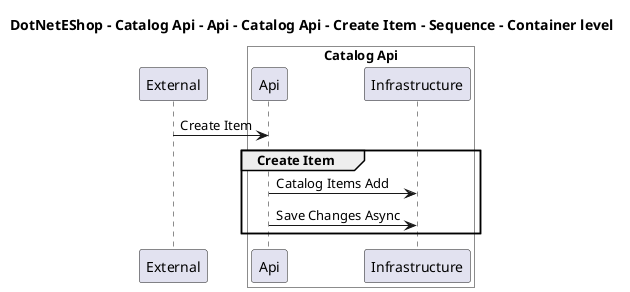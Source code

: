 @startuml

title DotNetEShop - Catalog Api - Api - Catalog Api - Create Item - Sequence - Container level

participant "External" as C4InterFlow.SoftwareSystems.ExternalSystem

box "Catalog Api" #White
    participant "Api" as DotNetEShop.SoftwareSystems.CatalogApi.Containers.Api
    participant "Infrastructure" as DotNetEShop.SoftwareSystems.CatalogApi.Containers.Infrastructure
end box


C4InterFlow.SoftwareSystems.ExternalSystem -> DotNetEShop.SoftwareSystems.CatalogApi.Containers.Api : Create Item
group Create Item
DotNetEShop.SoftwareSystems.CatalogApi.Containers.Api -> DotNetEShop.SoftwareSystems.CatalogApi.Containers.Infrastructure : Catalog Items Add
DotNetEShop.SoftwareSystems.CatalogApi.Containers.Api -> DotNetEShop.SoftwareSystems.CatalogApi.Containers.Infrastructure : Save Changes Async
end


@enduml
